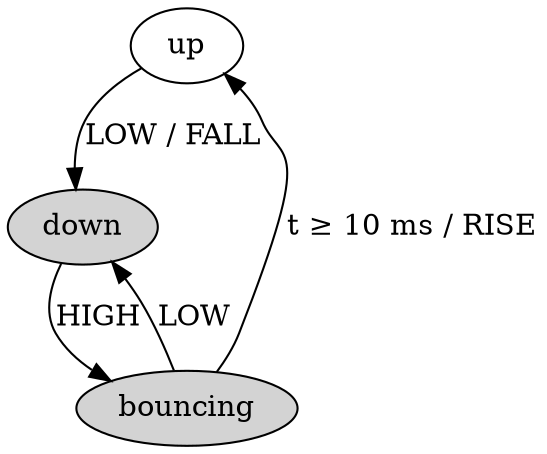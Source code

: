 digraph "Debouncer" {
    up       -> down     [label="LOW / FALL"];
    down     -> bouncing [label="HIGH"];
    bouncing -> down     [label="LOW"];
    bouncing -> up       [label="t ≥ 10 ms / RISE"];
    down, bouncing [style=filled, fillcolor=lightgrey];
}
